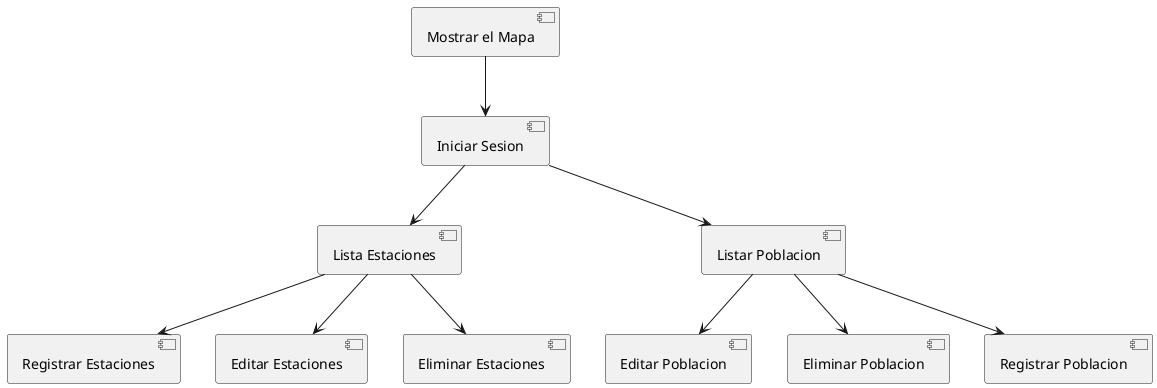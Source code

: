 @startuml Navegacion
[Mostrar el Mapa]-->[Iniciar Sesion]
[Iniciar Sesion]-->[Lista Estaciones]
[Lista Estaciones]-->[Registrar Estaciones]
[Lista Estaciones]-->[Editar Estaciones]
[Lista Estaciones]-->[Eliminar Estaciones]
[Iniciar Sesion]-->[Listar Poblacion]
[Listar Poblacion]-->[Editar Poblacion]
[Listar Poblacion]-->[Eliminar Poblacion]
[Listar Poblacion]-->[Registrar Poblacion]
@enduml